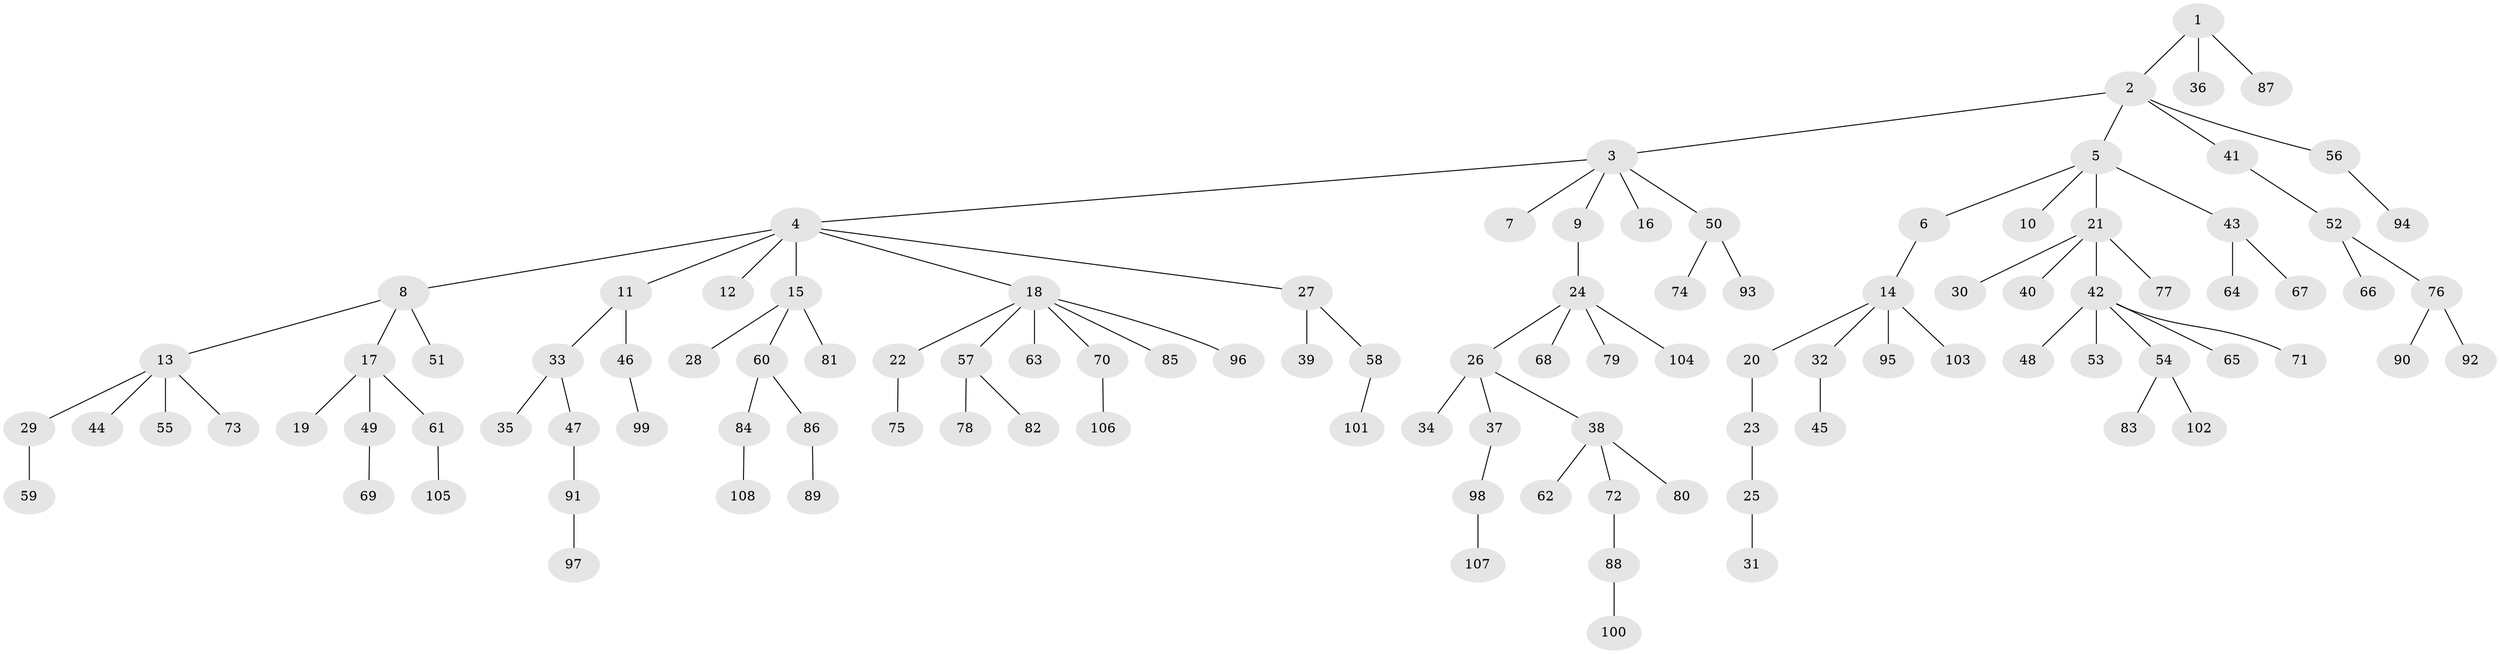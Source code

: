 // Generated by graph-tools (version 1.1) at 2025/37/03/09/25 02:37:00]
// undirected, 108 vertices, 107 edges
graph export_dot {
graph [start="1"]
  node [color=gray90,style=filled];
  1;
  2;
  3;
  4;
  5;
  6;
  7;
  8;
  9;
  10;
  11;
  12;
  13;
  14;
  15;
  16;
  17;
  18;
  19;
  20;
  21;
  22;
  23;
  24;
  25;
  26;
  27;
  28;
  29;
  30;
  31;
  32;
  33;
  34;
  35;
  36;
  37;
  38;
  39;
  40;
  41;
  42;
  43;
  44;
  45;
  46;
  47;
  48;
  49;
  50;
  51;
  52;
  53;
  54;
  55;
  56;
  57;
  58;
  59;
  60;
  61;
  62;
  63;
  64;
  65;
  66;
  67;
  68;
  69;
  70;
  71;
  72;
  73;
  74;
  75;
  76;
  77;
  78;
  79;
  80;
  81;
  82;
  83;
  84;
  85;
  86;
  87;
  88;
  89;
  90;
  91;
  92;
  93;
  94;
  95;
  96;
  97;
  98;
  99;
  100;
  101;
  102;
  103;
  104;
  105;
  106;
  107;
  108;
  1 -- 2;
  1 -- 36;
  1 -- 87;
  2 -- 3;
  2 -- 5;
  2 -- 41;
  2 -- 56;
  3 -- 4;
  3 -- 7;
  3 -- 9;
  3 -- 16;
  3 -- 50;
  4 -- 8;
  4 -- 11;
  4 -- 12;
  4 -- 15;
  4 -- 18;
  4 -- 27;
  5 -- 6;
  5 -- 10;
  5 -- 21;
  5 -- 43;
  6 -- 14;
  8 -- 13;
  8 -- 17;
  8 -- 51;
  9 -- 24;
  11 -- 33;
  11 -- 46;
  13 -- 29;
  13 -- 44;
  13 -- 55;
  13 -- 73;
  14 -- 20;
  14 -- 32;
  14 -- 95;
  14 -- 103;
  15 -- 28;
  15 -- 60;
  15 -- 81;
  17 -- 19;
  17 -- 49;
  17 -- 61;
  18 -- 22;
  18 -- 57;
  18 -- 63;
  18 -- 70;
  18 -- 85;
  18 -- 96;
  20 -- 23;
  21 -- 30;
  21 -- 40;
  21 -- 42;
  21 -- 77;
  22 -- 75;
  23 -- 25;
  24 -- 26;
  24 -- 68;
  24 -- 79;
  24 -- 104;
  25 -- 31;
  26 -- 34;
  26 -- 37;
  26 -- 38;
  27 -- 39;
  27 -- 58;
  29 -- 59;
  32 -- 45;
  33 -- 35;
  33 -- 47;
  37 -- 98;
  38 -- 62;
  38 -- 72;
  38 -- 80;
  41 -- 52;
  42 -- 48;
  42 -- 53;
  42 -- 54;
  42 -- 65;
  42 -- 71;
  43 -- 64;
  43 -- 67;
  46 -- 99;
  47 -- 91;
  49 -- 69;
  50 -- 74;
  50 -- 93;
  52 -- 66;
  52 -- 76;
  54 -- 83;
  54 -- 102;
  56 -- 94;
  57 -- 78;
  57 -- 82;
  58 -- 101;
  60 -- 84;
  60 -- 86;
  61 -- 105;
  70 -- 106;
  72 -- 88;
  76 -- 90;
  76 -- 92;
  84 -- 108;
  86 -- 89;
  88 -- 100;
  91 -- 97;
  98 -- 107;
}

